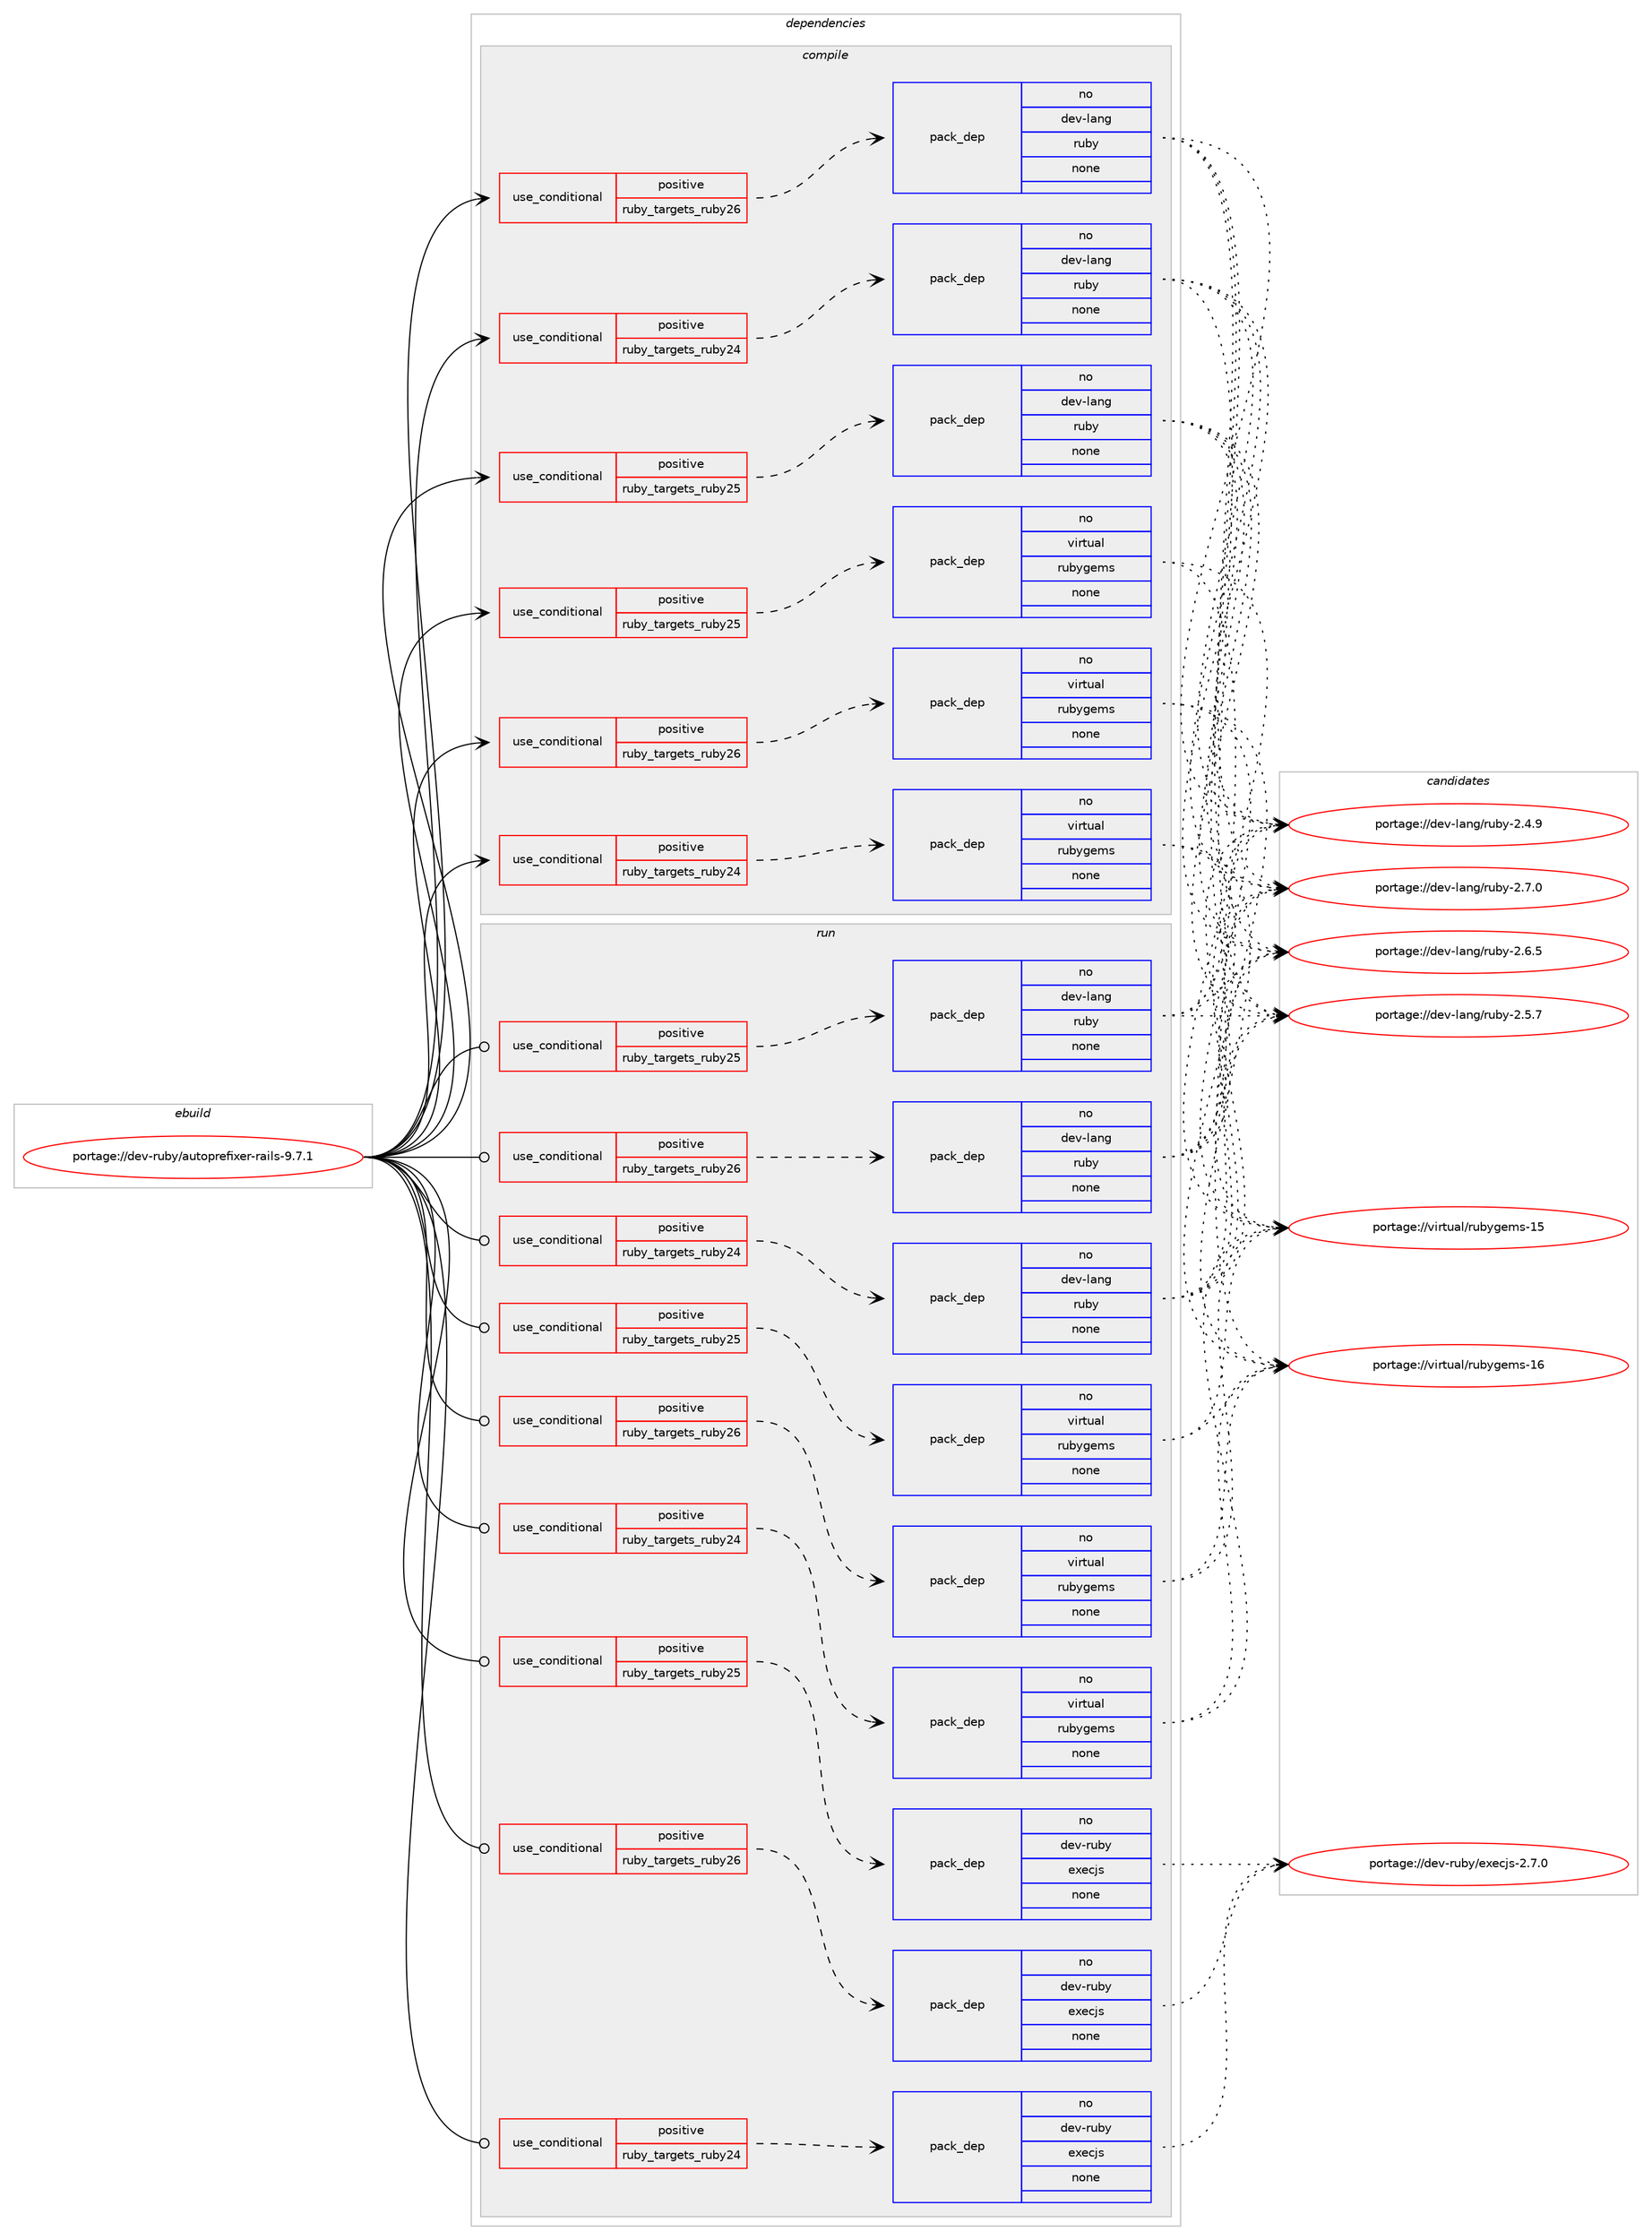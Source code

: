 digraph prolog {

# *************
# Graph options
# *************

newrank=true;
concentrate=true;
compound=true;
graph [rankdir=LR,fontname=Helvetica,fontsize=10,ranksep=1.5];#, ranksep=2.5, nodesep=0.2];
edge  [arrowhead=vee];
node  [fontname=Helvetica,fontsize=10];

# **********
# The ebuild
# **********

subgraph cluster_leftcol {
color=gray;
rank=same;
label=<<i>ebuild</i>>;
id [label="portage://dev-ruby/autoprefixer-rails-9.7.1", color=red, width=4, href="../dev-ruby/autoprefixer-rails-9.7.1.svg"];
}

# ****************
# The dependencies
# ****************

subgraph cluster_midcol {
color=gray;
label=<<i>dependencies</i>>;
subgraph cluster_compile {
fillcolor="#eeeeee";
style=filled;
label=<<i>compile</i>>;
subgraph cond93267 {
dependency367627 [label=<<TABLE BORDER="0" CELLBORDER="1" CELLSPACING="0" CELLPADDING="4"><TR><TD ROWSPAN="3" CELLPADDING="10">use_conditional</TD></TR><TR><TD>positive</TD></TR><TR><TD>ruby_targets_ruby24</TD></TR></TABLE>>, shape=none, color=red];
subgraph pack269536 {
dependency367628 [label=<<TABLE BORDER="0" CELLBORDER="1" CELLSPACING="0" CELLPADDING="4" WIDTH="220"><TR><TD ROWSPAN="6" CELLPADDING="30">pack_dep</TD></TR><TR><TD WIDTH="110">no</TD></TR><TR><TD>dev-lang</TD></TR><TR><TD>ruby</TD></TR><TR><TD>none</TD></TR><TR><TD></TD></TR></TABLE>>, shape=none, color=blue];
}
dependency367627:e -> dependency367628:w [weight=20,style="dashed",arrowhead="vee"];
}
id:e -> dependency367627:w [weight=20,style="solid",arrowhead="vee"];
subgraph cond93268 {
dependency367629 [label=<<TABLE BORDER="0" CELLBORDER="1" CELLSPACING="0" CELLPADDING="4"><TR><TD ROWSPAN="3" CELLPADDING="10">use_conditional</TD></TR><TR><TD>positive</TD></TR><TR><TD>ruby_targets_ruby24</TD></TR></TABLE>>, shape=none, color=red];
subgraph pack269537 {
dependency367630 [label=<<TABLE BORDER="0" CELLBORDER="1" CELLSPACING="0" CELLPADDING="4" WIDTH="220"><TR><TD ROWSPAN="6" CELLPADDING="30">pack_dep</TD></TR><TR><TD WIDTH="110">no</TD></TR><TR><TD>virtual</TD></TR><TR><TD>rubygems</TD></TR><TR><TD>none</TD></TR><TR><TD></TD></TR></TABLE>>, shape=none, color=blue];
}
dependency367629:e -> dependency367630:w [weight=20,style="dashed",arrowhead="vee"];
}
id:e -> dependency367629:w [weight=20,style="solid",arrowhead="vee"];
subgraph cond93269 {
dependency367631 [label=<<TABLE BORDER="0" CELLBORDER="1" CELLSPACING="0" CELLPADDING="4"><TR><TD ROWSPAN="3" CELLPADDING="10">use_conditional</TD></TR><TR><TD>positive</TD></TR><TR><TD>ruby_targets_ruby25</TD></TR></TABLE>>, shape=none, color=red];
subgraph pack269538 {
dependency367632 [label=<<TABLE BORDER="0" CELLBORDER="1" CELLSPACING="0" CELLPADDING="4" WIDTH="220"><TR><TD ROWSPAN="6" CELLPADDING="30">pack_dep</TD></TR><TR><TD WIDTH="110">no</TD></TR><TR><TD>dev-lang</TD></TR><TR><TD>ruby</TD></TR><TR><TD>none</TD></TR><TR><TD></TD></TR></TABLE>>, shape=none, color=blue];
}
dependency367631:e -> dependency367632:w [weight=20,style="dashed",arrowhead="vee"];
}
id:e -> dependency367631:w [weight=20,style="solid",arrowhead="vee"];
subgraph cond93270 {
dependency367633 [label=<<TABLE BORDER="0" CELLBORDER="1" CELLSPACING="0" CELLPADDING="4"><TR><TD ROWSPAN="3" CELLPADDING="10">use_conditional</TD></TR><TR><TD>positive</TD></TR><TR><TD>ruby_targets_ruby25</TD></TR></TABLE>>, shape=none, color=red];
subgraph pack269539 {
dependency367634 [label=<<TABLE BORDER="0" CELLBORDER="1" CELLSPACING="0" CELLPADDING="4" WIDTH="220"><TR><TD ROWSPAN="6" CELLPADDING="30">pack_dep</TD></TR><TR><TD WIDTH="110">no</TD></TR><TR><TD>virtual</TD></TR><TR><TD>rubygems</TD></TR><TR><TD>none</TD></TR><TR><TD></TD></TR></TABLE>>, shape=none, color=blue];
}
dependency367633:e -> dependency367634:w [weight=20,style="dashed",arrowhead="vee"];
}
id:e -> dependency367633:w [weight=20,style="solid",arrowhead="vee"];
subgraph cond93271 {
dependency367635 [label=<<TABLE BORDER="0" CELLBORDER="1" CELLSPACING="0" CELLPADDING="4"><TR><TD ROWSPAN="3" CELLPADDING="10">use_conditional</TD></TR><TR><TD>positive</TD></TR><TR><TD>ruby_targets_ruby26</TD></TR></TABLE>>, shape=none, color=red];
subgraph pack269540 {
dependency367636 [label=<<TABLE BORDER="0" CELLBORDER="1" CELLSPACING="0" CELLPADDING="4" WIDTH="220"><TR><TD ROWSPAN="6" CELLPADDING="30">pack_dep</TD></TR><TR><TD WIDTH="110">no</TD></TR><TR><TD>dev-lang</TD></TR><TR><TD>ruby</TD></TR><TR><TD>none</TD></TR><TR><TD></TD></TR></TABLE>>, shape=none, color=blue];
}
dependency367635:e -> dependency367636:w [weight=20,style="dashed",arrowhead="vee"];
}
id:e -> dependency367635:w [weight=20,style="solid",arrowhead="vee"];
subgraph cond93272 {
dependency367637 [label=<<TABLE BORDER="0" CELLBORDER="1" CELLSPACING="0" CELLPADDING="4"><TR><TD ROWSPAN="3" CELLPADDING="10">use_conditional</TD></TR><TR><TD>positive</TD></TR><TR><TD>ruby_targets_ruby26</TD></TR></TABLE>>, shape=none, color=red];
subgraph pack269541 {
dependency367638 [label=<<TABLE BORDER="0" CELLBORDER="1" CELLSPACING="0" CELLPADDING="4" WIDTH="220"><TR><TD ROWSPAN="6" CELLPADDING="30">pack_dep</TD></TR><TR><TD WIDTH="110">no</TD></TR><TR><TD>virtual</TD></TR><TR><TD>rubygems</TD></TR><TR><TD>none</TD></TR><TR><TD></TD></TR></TABLE>>, shape=none, color=blue];
}
dependency367637:e -> dependency367638:w [weight=20,style="dashed",arrowhead="vee"];
}
id:e -> dependency367637:w [weight=20,style="solid",arrowhead="vee"];
}
subgraph cluster_compileandrun {
fillcolor="#eeeeee";
style=filled;
label=<<i>compile and run</i>>;
}
subgraph cluster_run {
fillcolor="#eeeeee";
style=filled;
label=<<i>run</i>>;
subgraph cond93273 {
dependency367639 [label=<<TABLE BORDER="0" CELLBORDER="1" CELLSPACING="0" CELLPADDING="4"><TR><TD ROWSPAN="3" CELLPADDING="10">use_conditional</TD></TR><TR><TD>positive</TD></TR><TR><TD>ruby_targets_ruby24</TD></TR></TABLE>>, shape=none, color=red];
subgraph pack269542 {
dependency367640 [label=<<TABLE BORDER="0" CELLBORDER="1" CELLSPACING="0" CELLPADDING="4" WIDTH="220"><TR><TD ROWSPAN="6" CELLPADDING="30">pack_dep</TD></TR><TR><TD WIDTH="110">no</TD></TR><TR><TD>dev-lang</TD></TR><TR><TD>ruby</TD></TR><TR><TD>none</TD></TR><TR><TD></TD></TR></TABLE>>, shape=none, color=blue];
}
dependency367639:e -> dependency367640:w [weight=20,style="dashed",arrowhead="vee"];
}
id:e -> dependency367639:w [weight=20,style="solid",arrowhead="odot"];
subgraph cond93274 {
dependency367641 [label=<<TABLE BORDER="0" CELLBORDER="1" CELLSPACING="0" CELLPADDING="4"><TR><TD ROWSPAN="3" CELLPADDING="10">use_conditional</TD></TR><TR><TD>positive</TD></TR><TR><TD>ruby_targets_ruby24</TD></TR></TABLE>>, shape=none, color=red];
subgraph pack269543 {
dependency367642 [label=<<TABLE BORDER="0" CELLBORDER="1" CELLSPACING="0" CELLPADDING="4" WIDTH="220"><TR><TD ROWSPAN="6" CELLPADDING="30">pack_dep</TD></TR><TR><TD WIDTH="110">no</TD></TR><TR><TD>dev-ruby</TD></TR><TR><TD>execjs</TD></TR><TR><TD>none</TD></TR><TR><TD></TD></TR></TABLE>>, shape=none, color=blue];
}
dependency367641:e -> dependency367642:w [weight=20,style="dashed",arrowhead="vee"];
}
id:e -> dependency367641:w [weight=20,style="solid",arrowhead="odot"];
subgraph cond93275 {
dependency367643 [label=<<TABLE BORDER="0" CELLBORDER="1" CELLSPACING="0" CELLPADDING="4"><TR><TD ROWSPAN="3" CELLPADDING="10">use_conditional</TD></TR><TR><TD>positive</TD></TR><TR><TD>ruby_targets_ruby24</TD></TR></TABLE>>, shape=none, color=red];
subgraph pack269544 {
dependency367644 [label=<<TABLE BORDER="0" CELLBORDER="1" CELLSPACING="0" CELLPADDING="4" WIDTH="220"><TR><TD ROWSPAN="6" CELLPADDING="30">pack_dep</TD></TR><TR><TD WIDTH="110">no</TD></TR><TR><TD>virtual</TD></TR><TR><TD>rubygems</TD></TR><TR><TD>none</TD></TR><TR><TD></TD></TR></TABLE>>, shape=none, color=blue];
}
dependency367643:e -> dependency367644:w [weight=20,style="dashed",arrowhead="vee"];
}
id:e -> dependency367643:w [weight=20,style="solid",arrowhead="odot"];
subgraph cond93276 {
dependency367645 [label=<<TABLE BORDER="0" CELLBORDER="1" CELLSPACING="0" CELLPADDING="4"><TR><TD ROWSPAN="3" CELLPADDING="10">use_conditional</TD></TR><TR><TD>positive</TD></TR><TR><TD>ruby_targets_ruby25</TD></TR></TABLE>>, shape=none, color=red];
subgraph pack269545 {
dependency367646 [label=<<TABLE BORDER="0" CELLBORDER="1" CELLSPACING="0" CELLPADDING="4" WIDTH="220"><TR><TD ROWSPAN="6" CELLPADDING="30">pack_dep</TD></TR><TR><TD WIDTH="110">no</TD></TR><TR><TD>dev-lang</TD></TR><TR><TD>ruby</TD></TR><TR><TD>none</TD></TR><TR><TD></TD></TR></TABLE>>, shape=none, color=blue];
}
dependency367645:e -> dependency367646:w [weight=20,style="dashed",arrowhead="vee"];
}
id:e -> dependency367645:w [weight=20,style="solid",arrowhead="odot"];
subgraph cond93277 {
dependency367647 [label=<<TABLE BORDER="0" CELLBORDER="1" CELLSPACING="0" CELLPADDING="4"><TR><TD ROWSPAN="3" CELLPADDING="10">use_conditional</TD></TR><TR><TD>positive</TD></TR><TR><TD>ruby_targets_ruby25</TD></TR></TABLE>>, shape=none, color=red];
subgraph pack269546 {
dependency367648 [label=<<TABLE BORDER="0" CELLBORDER="1" CELLSPACING="0" CELLPADDING="4" WIDTH="220"><TR><TD ROWSPAN="6" CELLPADDING="30">pack_dep</TD></TR><TR><TD WIDTH="110">no</TD></TR><TR><TD>dev-ruby</TD></TR><TR><TD>execjs</TD></TR><TR><TD>none</TD></TR><TR><TD></TD></TR></TABLE>>, shape=none, color=blue];
}
dependency367647:e -> dependency367648:w [weight=20,style="dashed",arrowhead="vee"];
}
id:e -> dependency367647:w [weight=20,style="solid",arrowhead="odot"];
subgraph cond93278 {
dependency367649 [label=<<TABLE BORDER="0" CELLBORDER="1" CELLSPACING="0" CELLPADDING="4"><TR><TD ROWSPAN="3" CELLPADDING="10">use_conditional</TD></TR><TR><TD>positive</TD></TR><TR><TD>ruby_targets_ruby25</TD></TR></TABLE>>, shape=none, color=red];
subgraph pack269547 {
dependency367650 [label=<<TABLE BORDER="0" CELLBORDER="1" CELLSPACING="0" CELLPADDING="4" WIDTH="220"><TR><TD ROWSPAN="6" CELLPADDING="30">pack_dep</TD></TR><TR><TD WIDTH="110">no</TD></TR><TR><TD>virtual</TD></TR><TR><TD>rubygems</TD></TR><TR><TD>none</TD></TR><TR><TD></TD></TR></TABLE>>, shape=none, color=blue];
}
dependency367649:e -> dependency367650:w [weight=20,style="dashed",arrowhead="vee"];
}
id:e -> dependency367649:w [weight=20,style="solid",arrowhead="odot"];
subgraph cond93279 {
dependency367651 [label=<<TABLE BORDER="0" CELLBORDER="1" CELLSPACING="0" CELLPADDING="4"><TR><TD ROWSPAN="3" CELLPADDING="10">use_conditional</TD></TR><TR><TD>positive</TD></TR><TR><TD>ruby_targets_ruby26</TD></TR></TABLE>>, shape=none, color=red];
subgraph pack269548 {
dependency367652 [label=<<TABLE BORDER="0" CELLBORDER="1" CELLSPACING="0" CELLPADDING="4" WIDTH="220"><TR><TD ROWSPAN="6" CELLPADDING="30">pack_dep</TD></TR><TR><TD WIDTH="110">no</TD></TR><TR><TD>dev-lang</TD></TR><TR><TD>ruby</TD></TR><TR><TD>none</TD></TR><TR><TD></TD></TR></TABLE>>, shape=none, color=blue];
}
dependency367651:e -> dependency367652:w [weight=20,style="dashed",arrowhead="vee"];
}
id:e -> dependency367651:w [weight=20,style="solid",arrowhead="odot"];
subgraph cond93280 {
dependency367653 [label=<<TABLE BORDER="0" CELLBORDER="1" CELLSPACING="0" CELLPADDING="4"><TR><TD ROWSPAN="3" CELLPADDING="10">use_conditional</TD></TR><TR><TD>positive</TD></TR><TR><TD>ruby_targets_ruby26</TD></TR></TABLE>>, shape=none, color=red];
subgraph pack269549 {
dependency367654 [label=<<TABLE BORDER="0" CELLBORDER="1" CELLSPACING="0" CELLPADDING="4" WIDTH="220"><TR><TD ROWSPAN="6" CELLPADDING="30">pack_dep</TD></TR><TR><TD WIDTH="110">no</TD></TR><TR><TD>dev-ruby</TD></TR><TR><TD>execjs</TD></TR><TR><TD>none</TD></TR><TR><TD></TD></TR></TABLE>>, shape=none, color=blue];
}
dependency367653:e -> dependency367654:w [weight=20,style="dashed",arrowhead="vee"];
}
id:e -> dependency367653:w [weight=20,style="solid",arrowhead="odot"];
subgraph cond93281 {
dependency367655 [label=<<TABLE BORDER="0" CELLBORDER="1" CELLSPACING="0" CELLPADDING="4"><TR><TD ROWSPAN="3" CELLPADDING="10">use_conditional</TD></TR><TR><TD>positive</TD></TR><TR><TD>ruby_targets_ruby26</TD></TR></TABLE>>, shape=none, color=red];
subgraph pack269550 {
dependency367656 [label=<<TABLE BORDER="0" CELLBORDER="1" CELLSPACING="0" CELLPADDING="4" WIDTH="220"><TR><TD ROWSPAN="6" CELLPADDING="30">pack_dep</TD></TR><TR><TD WIDTH="110">no</TD></TR><TR><TD>virtual</TD></TR><TR><TD>rubygems</TD></TR><TR><TD>none</TD></TR><TR><TD></TD></TR></TABLE>>, shape=none, color=blue];
}
dependency367655:e -> dependency367656:w [weight=20,style="dashed",arrowhead="vee"];
}
id:e -> dependency367655:w [weight=20,style="solid",arrowhead="odot"];
}
}

# **************
# The candidates
# **************

subgraph cluster_choices {
rank=same;
color=gray;
label=<<i>candidates</i>>;

subgraph choice269536 {
color=black;
nodesep=1;
choice10010111845108971101034711411798121455046554648 [label="portage://dev-lang/ruby-2.7.0", color=red, width=4,href="../dev-lang/ruby-2.7.0.svg"];
choice10010111845108971101034711411798121455046544653 [label="portage://dev-lang/ruby-2.6.5", color=red, width=4,href="../dev-lang/ruby-2.6.5.svg"];
choice10010111845108971101034711411798121455046534655 [label="portage://dev-lang/ruby-2.5.7", color=red, width=4,href="../dev-lang/ruby-2.5.7.svg"];
choice10010111845108971101034711411798121455046524657 [label="portage://dev-lang/ruby-2.4.9", color=red, width=4,href="../dev-lang/ruby-2.4.9.svg"];
dependency367628:e -> choice10010111845108971101034711411798121455046554648:w [style=dotted,weight="100"];
dependency367628:e -> choice10010111845108971101034711411798121455046544653:w [style=dotted,weight="100"];
dependency367628:e -> choice10010111845108971101034711411798121455046534655:w [style=dotted,weight="100"];
dependency367628:e -> choice10010111845108971101034711411798121455046524657:w [style=dotted,weight="100"];
}
subgraph choice269537 {
color=black;
nodesep=1;
choice118105114116117971084711411798121103101109115454954 [label="portage://virtual/rubygems-16", color=red, width=4,href="../virtual/rubygems-16.svg"];
choice118105114116117971084711411798121103101109115454953 [label="portage://virtual/rubygems-15", color=red, width=4,href="../virtual/rubygems-15.svg"];
dependency367630:e -> choice118105114116117971084711411798121103101109115454954:w [style=dotted,weight="100"];
dependency367630:e -> choice118105114116117971084711411798121103101109115454953:w [style=dotted,weight="100"];
}
subgraph choice269538 {
color=black;
nodesep=1;
choice10010111845108971101034711411798121455046554648 [label="portage://dev-lang/ruby-2.7.0", color=red, width=4,href="../dev-lang/ruby-2.7.0.svg"];
choice10010111845108971101034711411798121455046544653 [label="portage://dev-lang/ruby-2.6.5", color=red, width=4,href="../dev-lang/ruby-2.6.5.svg"];
choice10010111845108971101034711411798121455046534655 [label="portage://dev-lang/ruby-2.5.7", color=red, width=4,href="../dev-lang/ruby-2.5.7.svg"];
choice10010111845108971101034711411798121455046524657 [label="portage://dev-lang/ruby-2.4.9", color=red, width=4,href="../dev-lang/ruby-2.4.9.svg"];
dependency367632:e -> choice10010111845108971101034711411798121455046554648:w [style=dotted,weight="100"];
dependency367632:e -> choice10010111845108971101034711411798121455046544653:w [style=dotted,weight="100"];
dependency367632:e -> choice10010111845108971101034711411798121455046534655:w [style=dotted,weight="100"];
dependency367632:e -> choice10010111845108971101034711411798121455046524657:w [style=dotted,weight="100"];
}
subgraph choice269539 {
color=black;
nodesep=1;
choice118105114116117971084711411798121103101109115454954 [label="portage://virtual/rubygems-16", color=red, width=4,href="../virtual/rubygems-16.svg"];
choice118105114116117971084711411798121103101109115454953 [label="portage://virtual/rubygems-15", color=red, width=4,href="../virtual/rubygems-15.svg"];
dependency367634:e -> choice118105114116117971084711411798121103101109115454954:w [style=dotted,weight="100"];
dependency367634:e -> choice118105114116117971084711411798121103101109115454953:w [style=dotted,weight="100"];
}
subgraph choice269540 {
color=black;
nodesep=1;
choice10010111845108971101034711411798121455046554648 [label="portage://dev-lang/ruby-2.7.0", color=red, width=4,href="../dev-lang/ruby-2.7.0.svg"];
choice10010111845108971101034711411798121455046544653 [label="portage://dev-lang/ruby-2.6.5", color=red, width=4,href="../dev-lang/ruby-2.6.5.svg"];
choice10010111845108971101034711411798121455046534655 [label="portage://dev-lang/ruby-2.5.7", color=red, width=4,href="../dev-lang/ruby-2.5.7.svg"];
choice10010111845108971101034711411798121455046524657 [label="portage://dev-lang/ruby-2.4.9", color=red, width=4,href="../dev-lang/ruby-2.4.9.svg"];
dependency367636:e -> choice10010111845108971101034711411798121455046554648:w [style=dotted,weight="100"];
dependency367636:e -> choice10010111845108971101034711411798121455046544653:w [style=dotted,weight="100"];
dependency367636:e -> choice10010111845108971101034711411798121455046534655:w [style=dotted,weight="100"];
dependency367636:e -> choice10010111845108971101034711411798121455046524657:w [style=dotted,weight="100"];
}
subgraph choice269541 {
color=black;
nodesep=1;
choice118105114116117971084711411798121103101109115454954 [label="portage://virtual/rubygems-16", color=red, width=4,href="../virtual/rubygems-16.svg"];
choice118105114116117971084711411798121103101109115454953 [label="portage://virtual/rubygems-15", color=red, width=4,href="../virtual/rubygems-15.svg"];
dependency367638:e -> choice118105114116117971084711411798121103101109115454954:w [style=dotted,weight="100"];
dependency367638:e -> choice118105114116117971084711411798121103101109115454953:w [style=dotted,weight="100"];
}
subgraph choice269542 {
color=black;
nodesep=1;
choice10010111845108971101034711411798121455046554648 [label="portage://dev-lang/ruby-2.7.0", color=red, width=4,href="../dev-lang/ruby-2.7.0.svg"];
choice10010111845108971101034711411798121455046544653 [label="portage://dev-lang/ruby-2.6.5", color=red, width=4,href="../dev-lang/ruby-2.6.5.svg"];
choice10010111845108971101034711411798121455046534655 [label="portage://dev-lang/ruby-2.5.7", color=red, width=4,href="../dev-lang/ruby-2.5.7.svg"];
choice10010111845108971101034711411798121455046524657 [label="portage://dev-lang/ruby-2.4.9", color=red, width=4,href="../dev-lang/ruby-2.4.9.svg"];
dependency367640:e -> choice10010111845108971101034711411798121455046554648:w [style=dotted,weight="100"];
dependency367640:e -> choice10010111845108971101034711411798121455046544653:w [style=dotted,weight="100"];
dependency367640:e -> choice10010111845108971101034711411798121455046534655:w [style=dotted,weight="100"];
dependency367640:e -> choice10010111845108971101034711411798121455046524657:w [style=dotted,weight="100"];
}
subgraph choice269543 {
color=black;
nodesep=1;
choice10010111845114117981214710112010199106115455046554648 [label="portage://dev-ruby/execjs-2.7.0", color=red, width=4,href="../dev-ruby/execjs-2.7.0.svg"];
dependency367642:e -> choice10010111845114117981214710112010199106115455046554648:w [style=dotted,weight="100"];
}
subgraph choice269544 {
color=black;
nodesep=1;
choice118105114116117971084711411798121103101109115454954 [label="portage://virtual/rubygems-16", color=red, width=4,href="../virtual/rubygems-16.svg"];
choice118105114116117971084711411798121103101109115454953 [label="portage://virtual/rubygems-15", color=red, width=4,href="../virtual/rubygems-15.svg"];
dependency367644:e -> choice118105114116117971084711411798121103101109115454954:w [style=dotted,weight="100"];
dependency367644:e -> choice118105114116117971084711411798121103101109115454953:w [style=dotted,weight="100"];
}
subgraph choice269545 {
color=black;
nodesep=1;
choice10010111845108971101034711411798121455046554648 [label="portage://dev-lang/ruby-2.7.0", color=red, width=4,href="../dev-lang/ruby-2.7.0.svg"];
choice10010111845108971101034711411798121455046544653 [label="portage://dev-lang/ruby-2.6.5", color=red, width=4,href="../dev-lang/ruby-2.6.5.svg"];
choice10010111845108971101034711411798121455046534655 [label="portage://dev-lang/ruby-2.5.7", color=red, width=4,href="../dev-lang/ruby-2.5.7.svg"];
choice10010111845108971101034711411798121455046524657 [label="portage://dev-lang/ruby-2.4.9", color=red, width=4,href="../dev-lang/ruby-2.4.9.svg"];
dependency367646:e -> choice10010111845108971101034711411798121455046554648:w [style=dotted,weight="100"];
dependency367646:e -> choice10010111845108971101034711411798121455046544653:w [style=dotted,weight="100"];
dependency367646:e -> choice10010111845108971101034711411798121455046534655:w [style=dotted,weight="100"];
dependency367646:e -> choice10010111845108971101034711411798121455046524657:w [style=dotted,weight="100"];
}
subgraph choice269546 {
color=black;
nodesep=1;
choice10010111845114117981214710112010199106115455046554648 [label="portage://dev-ruby/execjs-2.7.0", color=red, width=4,href="../dev-ruby/execjs-2.7.0.svg"];
dependency367648:e -> choice10010111845114117981214710112010199106115455046554648:w [style=dotted,weight="100"];
}
subgraph choice269547 {
color=black;
nodesep=1;
choice118105114116117971084711411798121103101109115454954 [label="portage://virtual/rubygems-16", color=red, width=4,href="../virtual/rubygems-16.svg"];
choice118105114116117971084711411798121103101109115454953 [label="portage://virtual/rubygems-15", color=red, width=4,href="../virtual/rubygems-15.svg"];
dependency367650:e -> choice118105114116117971084711411798121103101109115454954:w [style=dotted,weight="100"];
dependency367650:e -> choice118105114116117971084711411798121103101109115454953:w [style=dotted,weight="100"];
}
subgraph choice269548 {
color=black;
nodesep=1;
choice10010111845108971101034711411798121455046554648 [label="portage://dev-lang/ruby-2.7.0", color=red, width=4,href="../dev-lang/ruby-2.7.0.svg"];
choice10010111845108971101034711411798121455046544653 [label="portage://dev-lang/ruby-2.6.5", color=red, width=4,href="../dev-lang/ruby-2.6.5.svg"];
choice10010111845108971101034711411798121455046534655 [label="portage://dev-lang/ruby-2.5.7", color=red, width=4,href="../dev-lang/ruby-2.5.7.svg"];
choice10010111845108971101034711411798121455046524657 [label="portage://dev-lang/ruby-2.4.9", color=red, width=4,href="../dev-lang/ruby-2.4.9.svg"];
dependency367652:e -> choice10010111845108971101034711411798121455046554648:w [style=dotted,weight="100"];
dependency367652:e -> choice10010111845108971101034711411798121455046544653:w [style=dotted,weight="100"];
dependency367652:e -> choice10010111845108971101034711411798121455046534655:w [style=dotted,weight="100"];
dependency367652:e -> choice10010111845108971101034711411798121455046524657:w [style=dotted,weight="100"];
}
subgraph choice269549 {
color=black;
nodesep=1;
choice10010111845114117981214710112010199106115455046554648 [label="portage://dev-ruby/execjs-2.7.0", color=red, width=4,href="../dev-ruby/execjs-2.7.0.svg"];
dependency367654:e -> choice10010111845114117981214710112010199106115455046554648:w [style=dotted,weight="100"];
}
subgraph choice269550 {
color=black;
nodesep=1;
choice118105114116117971084711411798121103101109115454954 [label="portage://virtual/rubygems-16", color=red, width=4,href="../virtual/rubygems-16.svg"];
choice118105114116117971084711411798121103101109115454953 [label="portage://virtual/rubygems-15", color=red, width=4,href="../virtual/rubygems-15.svg"];
dependency367656:e -> choice118105114116117971084711411798121103101109115454954:w [style=dotted,weight="100"];
dependency367656:e -> choice118105114116117971084711411798121103101109115454953:w [style=dotted,weight="100"];
}
}

}
